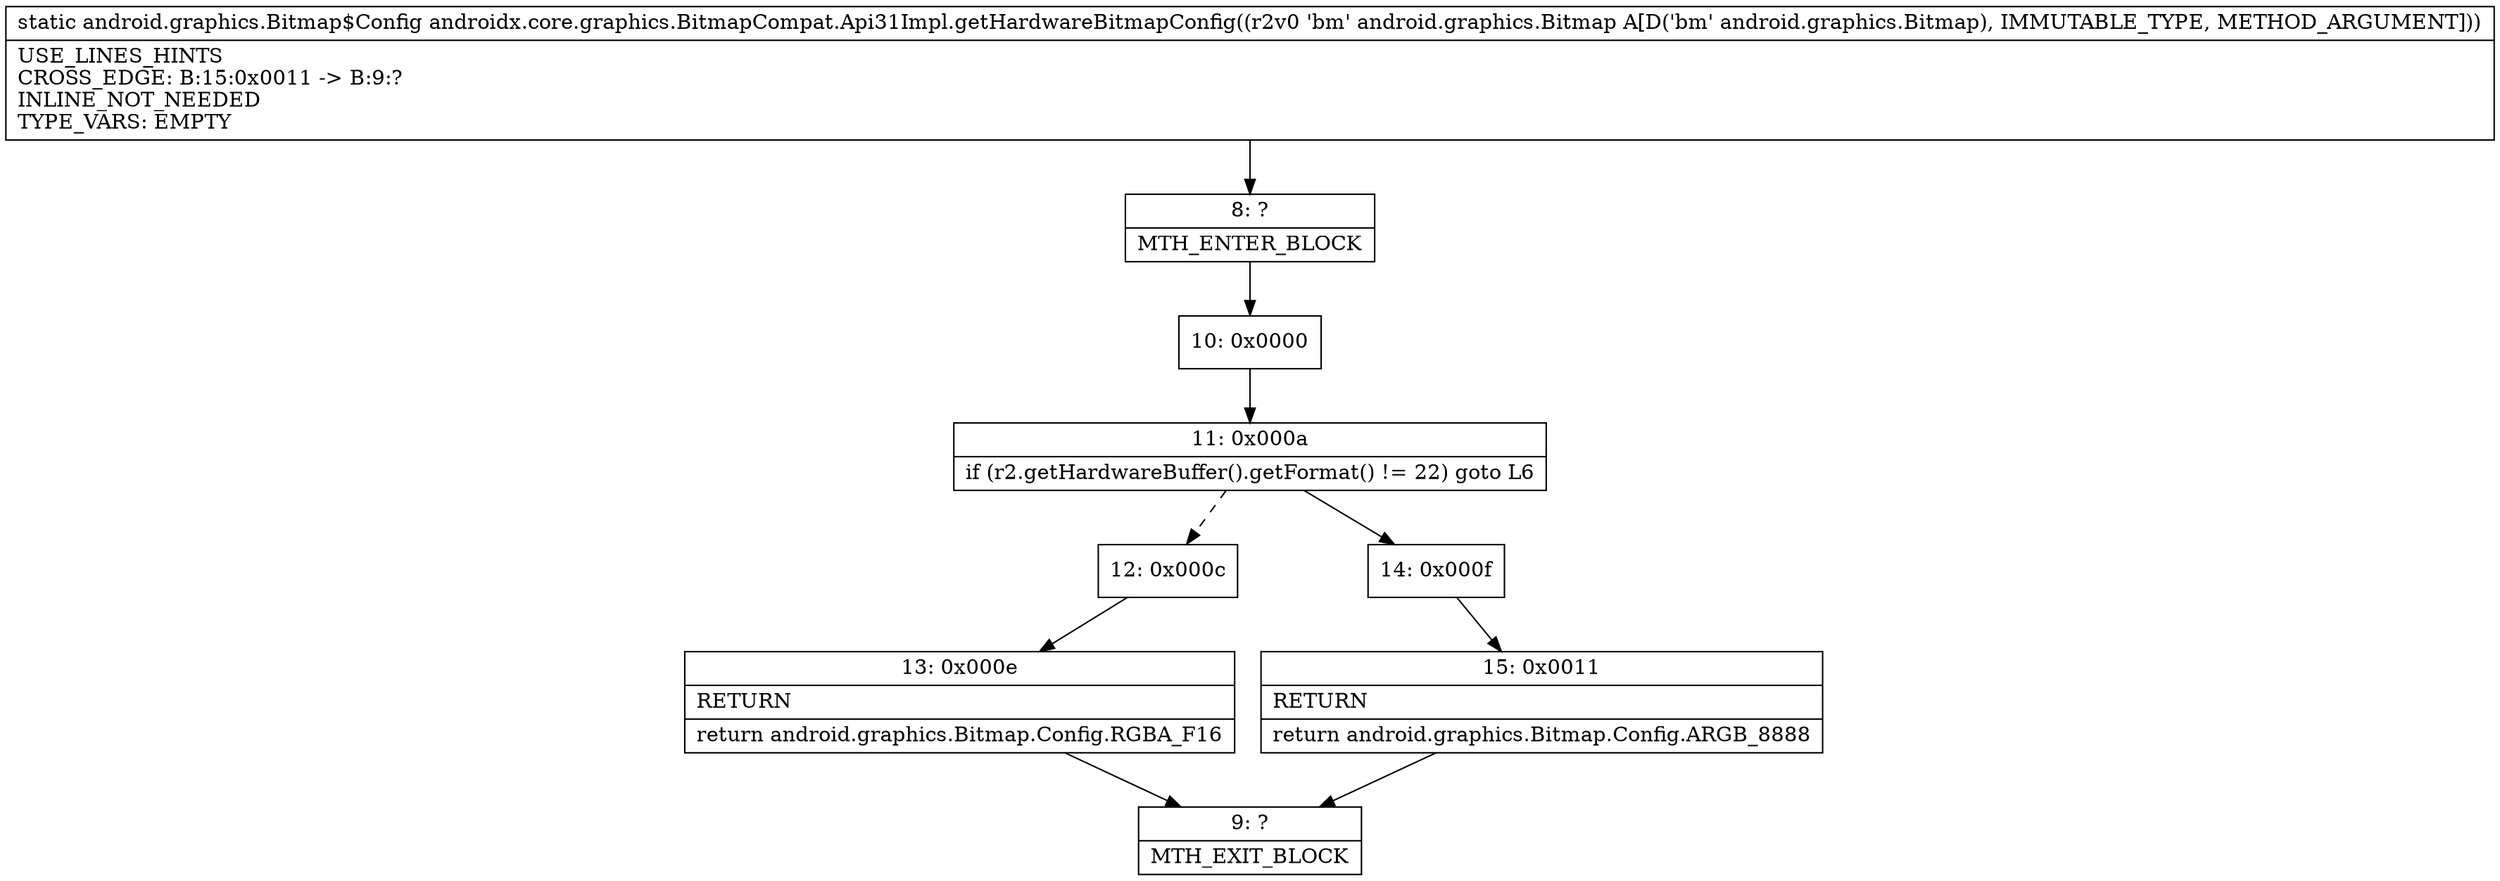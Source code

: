 digraph "CFG forandroidx.core.graphics.BitmapCompat.Api31Impl.getHardwareBitmapConfig(Landroid\/graphics\/Bitmap;)Landroid\/graphics\/Bitmap$Config;" {
Node_8 [shape=record,label="{8\:\ ?|MTH_ENTER_BLOCK\l}"];
Node_10 [shape=record,label="{10\:\ 0x0000}"];
Node_11 [shape=record,label="{11\:\ 0x000a|if (r2.getHardwareBuffer().getFormat() != 22) goto L6\l}"];
Node_12 [shape=record,label="{12\:\ 0x000c}"];
Node_13 [shape=record,label="{13\:\ 0x000e|RETURN\l|return android.graphics.Bitmap.Config.RGBA_F16\l}"];
Node_9 [shape=record,label="{9\:\ ?|MTH_EXIT_BLOCK\l}"];
Node_14 [shape=record,label="{14\:\ 0x000f}"];
Node_15 [shape=record,label="{15\:\ 0x0011|RETURN\l|return android.graphics.Bitmap.Config.ARGB_8888\l}"];
MethodNode[shape=record,label="{static android.graphics.Bitmap$Config androidx.core.graphics.BitmapCompat.Api31Impl.getHardwareBitmapConfig((r2v0 'bm' android.graphics.Bitmap A[D('bm' android.graphics.Bitmap), IMMUTABLE_TYPE, METHOD_ARGUMENT]))  | USE_LINES_HINTS\lCROSS_EDGE: B:15:0x0011 \-\> B:9:?\lINLINE_NOT_NEEDED\lTYPE_VARS: EMPTY\l}"];
MethodNode -> Node_8;Node_8 -> Node_10;
Node_10 -> Node_11;
Node_11 -> Node_12[style=dashed];
Node_11 -> Node_14;
Node_12 -> Node_13;
Node_13 -> Node_9;
Node_14 -> Node_15;
Node_15 -> Node_9;
}

